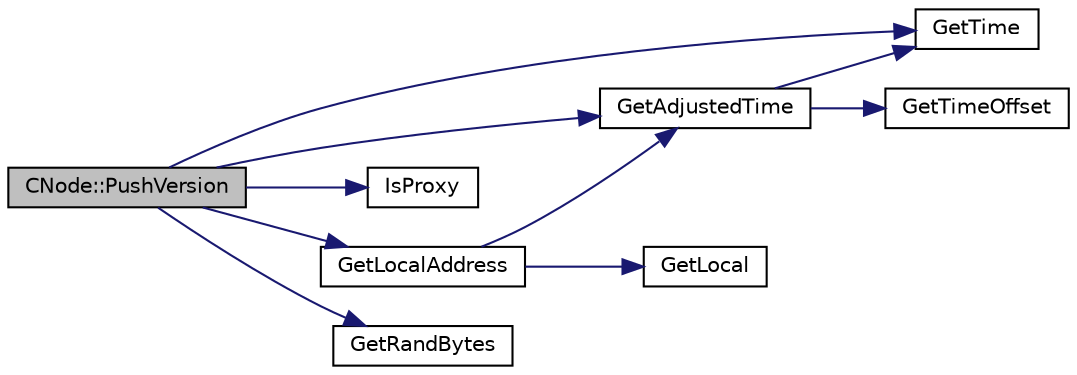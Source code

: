 digraph "CNode::PushVersion"
{
  edge [fontname="Helvetica",fontsize="10",labelfontname="Helvetica",labelfontsize="10"];
  node [fontname="Helvetica",fontsize="10",shape=record];
  rankdir="LR";
  Node216 [label="CNode::PushVersion",height=0.2,width=0.4,color="black", fillcolor="grey75", style="filled", fontcolor="black"];
  Node216 -> Node217 [color="midnightblue",fontsize="10",style="solid",fontname="Helvetica"];
  Node217 [label="GetAdjustedTime",height=0.2,width=0.4,color="black", fillcolor="white", style="filled",URL="$util_8cpp.html#a09f81b9c7650f898cf3cf305b87547e6"];
  Node217 -> Node218 [color="midnightblue",fontsize="10",style="solid",fontname="Helvetica"];
  Node218 [label="GetTime",height=0.2,width=0.4,color="black", fillcolor="white", style="filled",URL="$util_8cpp.html#a46fac5fba8ba905b5f9acb364f5d8c6f"];
  Node217 -> Node219 [color="midnightblue",fontsize="10",style="solid",fontname="Helvetica"];
  Node219 [label="GetTimeOffset",height=0.2,width=0.4,color="black", fillcolor="white", style="filled",URL="$util_8cpp.html#a50ca5344c75631267633f15cfe5e983e"];
  Node216 -> Node218 [color="midnightblue",fontsize="10",style="solid",fontname="Helvetica"];
  Node216 -> Node220 [color="midnightblue",fontsize="10",style="solid",fontname="Helvetica"];
  Node220 [label="IsProxy",height=0.2,width=0.4,color="black", fillcolor="white", style="filled",URL="$netbase_8cpp.html#aef250c1632d217d8f3b752ddeacc0368"];
  Node216 -> Node221 [color="midnightblue",fontsize="10",style="solid",fontname="Helvetica"];
  Node221 [label="GetLocalAddress",height=0.2,width=0.4,color="black", fillcolor="white", style="filled",URL="$net_8cpp.html#a66f5f0bc1dad5cfe429157d5637a93dc"];
  Node221 -> Node222 [color="midnightblue",fontsize="10",style="solid",fontname="Helvetica"];
  Node222 [label="GetLocal",height=0.2,width=0.4,color="black", fillcolor="white", style="filled",URL="$net_8cpp.html#a51605827c953a7843f9b165eada26857"];
  Node221 -> Node217 [color="midnightblue",fontsize="10",style="solid",fontname="Helvetica"];
  Node216 -> Node223 [color="midnightblue",fontsize="10",style="solid",fontname="Helvetica"];
  Node223 [label="GetRandBytes",height=0.2,width=0.4,color="black", fillcolor="white", style="filled",URL="$util_8cpp.html#acf52c2aa8213c7b15e26594a2264ed8a"];
}

